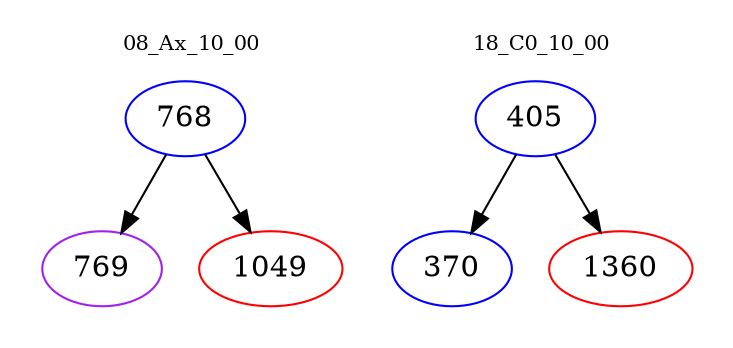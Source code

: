 digraph{
subgraph cluster_0 {
color = white
label = "08_Ax_10_00";
fontsize=10;
T0_768 [label="768", color="blue"]
T0_768 -> T0_769 [color="black"]
T0_769 [label="769", color="purple"]
T0_768 -> T0_1049 [color="black"]
T0_1049 [label="1049", color="red"]
}
subgraph cluster_1 {
color = white
label = "18_C0_10_00";
fontsize=10;
T1_405 [label="405", color="blue"]
T1_405 -> T1_370 [color="black"]
T1_370 [label="370", color="blue"]
T1_405 -> T1_1360 [color="black"]
T1_1360 [label="1360", color="red"]
}
}
